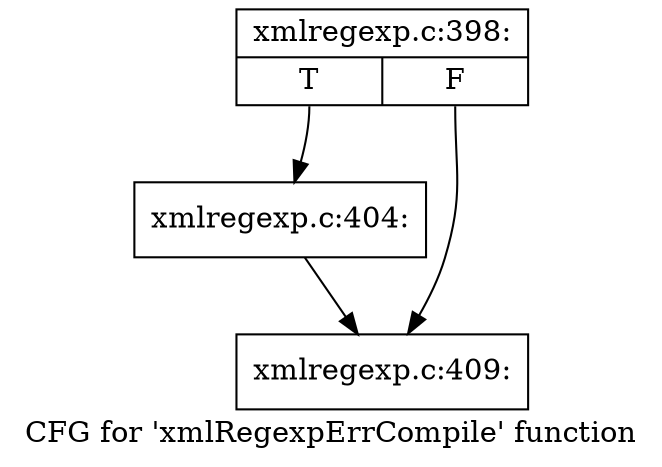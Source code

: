 digraph "CFG for 'xmlRegexpErrCompile' function" {
	label="CFG for 'xmlRegexpErrCompile' function";

	Node0x42cc2b0 [shape=record,label="{xmlregexp.c:398:|{<s0>T|<s1>F}}"];
	Node0x42cc2b0:s0 -> Node0x4349710;
	Node0x42cc2b0:s1 -> Node0x4349760;
	Node0x4349710 [shape=record,label="{xmlregexp.c:404:}"];
	Node0x4349710 -> Node0x4349760;
	Node0x4349760 [shape=record,label="{xmlregexp.c:409:}"];
}
